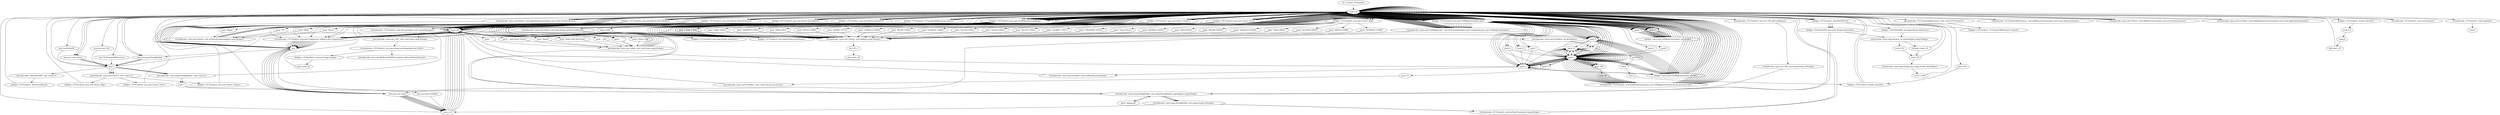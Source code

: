 digraph "" {
    "r0 := @this: TCTracker2"
    "load.r r0"
    "r0 := @this: TCTracker2"->"load.r r0";
    "load.r r0"->"load.r r0";
    "fieldget <TCTracker2: java.awt.GridBagLayout gridbag>"
    "load.r r0"->"fieldget <TCTracker2: java.awt.GridBagLayout gridbag>";
    "virtualinvoke <TCTracker2: void setLayout(java.awt.LayoutManager)>"
    "fieldget <TCTracker2: java.awt.GridBagLayout gridbag>"->"virtualinvoke <TCTracker2: void setLayout(java.awt.LayoutManager)>";
    "virtualinvoke <TCTracker2: void setLayout(java.awt.LayoutManager)>"->"load.r r0";
    "new TCTracker2$MyCanvas"
    "load.r r0"->"new TCTracker2$MyCanvas";
    "dup1.r"
    "new TCTracker2$MyCanvas"->"dup1.r";
    "dup1.r"->"load.r r0";
    "specialinvoke <TCTracker2$MyCanvas: void <init>(TCTracker2)>"
    "load.r r0"->"specialinvoke <TCTracker2$MyCanvas: void <init>(TCTracker2)>";
    "fieldput <TCTracker2: TCTracker2$MyCanvas swatch>"
    "specialinvoke <TCTracker2$MyCanvas: void <init>(TCTracker2)>"->"fieldput <TCTracker2: TCTracker2$MyCanvas swatch>";
    "fieldput <TCTracker2: TCTracker2$MyCanvas swatch>"->"load.r r0";
    "fieldget <TCTracker2: TCTracker2$MyCanvas swatch>"
    "load.r r0"->"fieldget <TCTracker2: TCTracker2$MyCanvas swatch>";
    "fieldget <TCTracker2: TCTracker2$MyCanvas swatch>"->"load.r r0";
    "virtualinvoke <TCTracker2$MyCanvas: void addMouseListener(java.awt.event.MouseListener)>"
    "load.r r0"->"virtualinvoke <TCTracker2$MyCanvas: void addMouseListener(java.awt.event.MouseListener)>";
    "virtualinvoke <TCTracker2$MyCanvas: void addMouseListener(java.awt.event.MouseListener)>"->"load.r r0";
    "new HurrDataSM"
    "load.r r0"->"new HurrDataSM";
    "new HurrDataSM"->"dup1.r";
    "specialinvoke <HurrDataSM: void <init>()>"
    "dup1.r"->"specialinvoke <HurrDataSM: void <init>()>";
    "fieldput <TCTracker2: HurrDataSM hd>"
    "specialinvoke <HurrDataSM: void <init>()>"->"fieldput <TCTracker2: HurrDataSM hd>";
    "fieldput <TCTracker2: HurrDataSM hd>"->"load.r r0";
    "load.r r0"->"load.r r0";
    "fieldget <TCTracker2: java.awt.GridBagConstraints gbc>"
    "load.r r0"->"fieldget <TCTracker2: java.awt.GridBagConstraints gbc>";
    "push 0"
    "fieldget <TCTracker2: java.awt.GridBagConstraints gbc>"->"push 0";
    "push 0"->"push 0";
    "push 10"
    "push 0"->"push 10";
    "push 1"
    "push 10"->"push 1";
    "push 100"
    "push 1"->"push 100";
    "push 99"
    "push 100"->"push 99";
    "virtualinvoke <TCTracker2: void buildConstraints(java.awt.GridBagConstraints,int,int,int,int,int,int)>"
    "push 99"->"virtualinvoke <TCTracker2: void buildConstraints(java.awt.GridBagConstraints,int,int,int,int,int,int)>";
    "virtualinvoke <TCTracker2: void buildConstraints(java.awt.GridBagConstraints,int,int,int,int,int,int)>"->"load.r r0";
    "load.r r0"->"fieldget <TCTracker2: java.awt.GridBagConstraints gbc>";
    "push 17"
    "fieldget <TCTracker2: java.awt.GridBagConstraints gbc>"->"push 17";
    "fieldput <java.awt.GridBagConstraints: int anchor>"
    "push 17"->"fieldput <java.awt.GridBagConstraints: int anchor>";
    "fieldput <java.awt.GridBagConstraints: int anchor>"->"load.r r0";
    "load.r r0"->"fieldget <TCTracker2: java.awt.GridBagConstraints gbc>";
    "fieldget <TCTracker2: java.awt.GridBagConstraints gbc>"->"push 1";
    "fieldput <java.awt.GridBagConstraints: int fill>"
    "push 1"->"fieldput <java.awt.GridBagConstraints: int fill>";
    "fieldput <java.awt.GridBagConstraints: int fill>"->"load.r r0";
    "load.r r0"->"fieldget <TCTracker2: java.awt.GridBagLayout gridbag>";
    "fieldget <TCTracker2: java.awt.GridBagLayout gridbag>"->"load.r r0";
    "load.r r0"->"fieldget <TCTracker2: TCTracker2$MyCanvas swatch>";
    "fieldget <TCTracker2: TCTracker2$MyCanvas swatch>"->"load.r r0";
    "load.r r0"->"fieldget <TCTracker2: java.awt.GridBagConstraints gbc>";
    "virtualinvoke <java.awt.GridBagLayout: void setConstraints(java.awt.Component,java.awt.GridBagConstraints)>"
    "fieldget <TCTracker2: java.awt.GridBagConstraints gbc>"->"virtualinvoke <java.awt.GridBagLayout: void setConstraints(java.awt.Component,java.awt.GridBagConstraints)>";
    "virtualinvoke <java.awt.GridBagLayout: void setConstraints(java.awt.Component,java.awt.GridBagConstraints)>"->"load.r r0";
    "load.r r0"->"load.r r0";
    "load.r r0"->"fieldget <TCTracker2: TCTracker2$MyCanvas swatch>";
    "virtualinvoke <TCTracker2: java.awt.Component add(java.awt.Component)>"
    "fieldget <TCTracker2: TCTracker2$MyCanvas swatch>"->"virtualinvoke <TCTracker2: java.awt.Component add(java.awt.Component)>";
    "pop"
    "virtualinvoke <TCTracker2: java.awt.Component add(java.awt.Component)>"->"pop";
    "new java.awt.Label"
    "pop"->"new java.awt.Label";
    "store.r r8"
    "new java.awt.Label"->"store.r r8";
    "load.r r8"
    "store.r r8"->"load.r r8";
    "push \"Select Big Hurricane\""
    "load.r r8"->"push \"Select Big Hurricane\"";
    "specialinvoke <java.awt.Label: void <init>(java.lang.String)>"
    "push \"Select Big Hurricane\""->"specialinvoke <java.awt.Label: void <init>(java.lang.String)>";
    "specialinvoke <java.awt.Label: void <init>(java.lang.String)>"->"load.r r0";
    "load.r r0"->"load.r r0";
    "load.r r0"->"fieldget <TCTracker2: java.awt.GridBagConstraints gbc>";
    "fieldget <TCTracker2: java.awt.GridBagConstraints gbc>"->"push 0";
    "push 0"->"push 1";
    "push 1"->"push 1";
    "push 1"->"push 1";
    "push 1"->"push 10";
    "push 10"->"push 1";
    "push 1"->"virtualinvoke <TCTracker2: void buildConstraints(java.awt.GridBagConstraints,int,int,int,int,int,int)>";
    "virtualinvoke <TCTracker2: void buildConstraints(java.awt.GridBagConstraints,int,int,int,int,int,int)>"->"load.r r0";
    "load.r r0"->"fieldget <TCTracker2: java.awt.GridBagConstraints gbc>";
    "push 13"
    "fieldget <TCTracker2: java.awt.GridBagConstraints gbc>"->"push 13";
    "push 13"->"fieldput <java.awt.GridBagConstraints: int anchor>";
    "fieldput <java.awt.GridBagConstraints: int anchor>"->"load.r r0";
    "load.r r0"->"fieldget <TCTracker2: java.awt.GridBagConstraints gbc>";
    "fieldget <TCTracker2: java.awt.GridBagConstraints gbc>"->"push 0";
    "push 0"->"fieldput <java.awt.GridBagConstraints: int fill>";
    "fieldput <java.awt.GridBagConstraints: int fill>"->"load.r r0";
    "load.r r0"->"fieldget <TCTracker2: java.awt.GridBagLayout gridbag>";
    "fieldget <TCTracker2: java.awt.GridBagLayout gridbag>"->"load.r r8";
    "load.r r8"->"load.r r0";
    "load.r r0"->"fieldget <TCTracker2: java.awt.GridBagConstraints gbc>";
    "fieldget <TCTracker2: java.awt.GridBagConstraints gbc>"->"virtualinvoke <java.awt.GridBagLayout: void setConstraints(java.awt.Component,java.awt.GridBagConstraints)>";
    "virtualinvoke <java.awt.GridBagLayout: void setConstraints(java.awt.Component,java.awt.GridBagConstraints)>"->"load.r r0";
    "load.r r0"->"load.r r8";
    "load.r r8"->"virtualinvoke <TCTracker2: java.awt.Component add(java.awt.Component)>";
    "virtualinvoke <TCTracker2: java.awt.Component add(java.awt.Component)>"->"pop";
    "pop"->"load.r r0";
    "new java.awt.Choice"
    "load.r r0"->"new java.awt.Choice";
    "new java.awt.Choice"->"dup1.r";
    "specialinvoke <java.awt.Choice: void <init>()>"
    "dup1.r"->"specialinvoke <java.awt.Choice: void <init>()>";
    "fieldput <TCTracker2: java.awt.Choice cBig>"
    "specialinvoke <java.awt.Choice: void <init>()>"->"fieldput <TCTracker2: java.awt.Choice cBig>";
    "fieldput <TCTracker2: java.awt.Choice cBig>"->"load.r r0";
    "fieldget <TCTracker2: java.awt.Choice cBig>"
    "load.r r0"->"fieldget <TCTracker2: java.awt.Choice cBig>";
    "push \"Name (Year)\""
    "fieldget <TCTracker2: java.awt.Choice cBig>"->"push \"Name (Year)\"";
    "virtualinvoke <java.awt.Choice: void add(java.lang.String)>"
    "push \"Name (Year)\""->"virtualinvoke <java.awt.Choice: void add(java.lang.String)>";
    "virtualinvoke <java.awt.Choice: void add(java.lang.String)>"->"load.r r0";
    "load.r r0"->"fieldget <TCTracker2: java.awt.Choice cBig>";
    "push \"KATRINA (2005)\""
    "fieldget <TCTracker2: java.awt.Choice cBig>"->"push \"KATRINA (2005)\"";
    "push \"KATRINA (2005)\""->"virtualinvoke <java.awt.Choice: void add(java.lang.String)>";
    "virtualinvoke <java.awt.Choice: void add(java.lang.String)>"->"load.r r0";
    "load.r r0"->"fieldget <TCTracker2: java.awt.Choice cBig>";
    "push \"RITA (2005)\""
    "fieldget <TCTracker2: java.awt.Choice cBig>"->"push \"RITA (2005)\"";
    "push \"RITA (2005)\""->"virtualinvoke <java.awt.Choice: void add(java.lang.String)>";
    "virtualinvoke <java.awt.Choice: void add(java.lang.String)>"->"load.r r0";
    "load.r r0"->"fieldget <TCTracker2: java.awt.Choice cBig>";
    "push \"WILMA (2005)\""
    "fieldget <TCTracker2: java.awt.Choice cBig>"->"push \"WILMA (2005)\"";
    "push \"WILMA (2005)\""->"virtualinvoke <java.awt.Choice: void add(java.lang.String)>";
    "virtualinvoke <java.awt.Choice: void add(java.lang.String)>"->"load.r r0";
    "load.r r0"->"fieldget <TCTracker2: java.awt.Choice cBig>";
    "push \"FRANCES (2004)\""
    "fieldget <TCTracker2: java.awt.Choice cBig>"->"push \"FRANCES (2004)\"";
    "push \"FRANCES (2004)\""->"virtualinvoke <java.awt.Choice: void add(java.lang.String)>";
    "virtualinvoke <java.awt.Choice: void add(java.lang.String)>"->"load.r r0";
    "load.r r0"->"fieldget <TCTracker2: java.awt.Choice cBig>";
    "push \"IVAN (2004)\""
    "fieldget <TCTracker2: java.awt.Choice cBig>"->"push \"IVAN (2004)\"";
    "push \"IVAN (2004)\""->"virtualinvoke <java.awt.Choice: void add(java.lang.String)>";
    "virtualinvoke <java.awt.Choice: void add(java.lang.String)>"->"load.r r0";
    "load.r r0"->"fieldget <TCTracker2: java.awt.Choice cBig>";
    "push \"ALLISON (2001)\""
    "fieldget <TCTracker2: java.awt.Choice cBig>"->"push \"ALLISON (2001)\"";
    "push \"ALLISON (2001)\""->"virtualinvoke <java.awt.Choice: void add(java.lang.String)>";
    "virtualinvoke <java.awt.Choice: void add(java.lang.String)>"->"load.r r0";
    "load.r r0"->"fieldget <TCTracker2: java.awt.Choice cBig>";
    "push \"MITCH (1998)\""
    "fieldget <TCTracker2: java.awt.Choice cBig>"->"push \"MITCH (1998)\"";
    "push \"MITCH (1998)\""->"virtualinvoke <java.awt.Choice: void add(java.lang.String)>";
    "virtualinvoke <java.awt.Choice: void add(java.lang.String)>"->"load.r r0";
    "load.r r0"->"fieldget <TCTracker2: java.awt.Choice cBig>";
    "push \"GEORGES (1998)\""
    "fieldget <TCTracker2: java.awt.Choice cBig>"->"push \"GEORGES (1998)\"";
    "push \"GEORGES (1998)\""->"virtualinvoke <java.awt.Choice: void add(java.lang.String)>";
    "virtualinvoke <java.awt.Choice: void add(java.lang.String)>"->"load.r r0";
    "load.r r0"->"fieldget <TCTracker2: java.awt.Choice cBig>";
    "push \"FRAN (1996)\""
    "fieldget <TCTracker2: java.awt.Choice cBig>"->"push \"FRAN (1996)\"";
    "push \"FRAN (1996)\""->"virtualinvoke <java.awt.Choice: void add(java.lang.String)>";
    "virtualinvoke <java.awt.Choice: void add(java.lang.String)>"->"load.r r0";
    "load.r r0"->"fieldget <TCTracker2: java.awt.Choice cBig>";
    "push \"OPAL (1995)\""
    "fieldget <TCTracker2: java.awt.Choice cBig>"->"push \"OPAL (1995)\"";
    "push \"OPAL (1995)\""->"virtualinvoke <java.awt.Choice: void add(java.lang.String)>";
    "virtualinvoke <java.awt.Choice: void add(java.lang.String)>"->"load.r r0";
    "load.r r0"->"fieldget <TCTracker2: java.awt.Choice cBig>";
    "push \"ANDREW (1992)\""
    "fieldget <TCTracker2: java.awt.Choice cBig>"->"push \"ANDREW (1992)\"";
    "push \"ANDREW (1992)\""->"virtualinvoke <java.awt.Choice: void add(java.lang.String)>";
    "virtualinvoke <java.awt.Choice: void add(java.lang.String)>"->"load.r r0";
    "load.r r0"->"fieldget <TCTracker2: java.awt.Choice cBig>";
    "push \"BOB (1991)\""
    "fieldget <TCTracker2: java.awt.Choice cBig>"->"push \"BOB (1991)\"";
    "push \"BOB (1991)\""->"virtualinvoke <java.awt.Choice: void add(java.lang.String)>";
    "virtualinvoke <java.awt.Choice: void add(java.lang.String)>"->"load.r r0";
    "load.r r0"->"fieldget <TCTracker2: java.awt.Choice cBig>";
    "push \"HUGO (1989)\""
    "fieldget <TCTracker2: java.awt.Choice cBig>"->"push \"HUGO (1989)\"";
    "push \"HUGO (1989)\""->"virtualinvoke <java.awt.Choice: void add(java.lang.String)>";
    "virtualinvoke <java.awt.Choice: void add(java.lang.String)>"->"load.r r0";
    "load.r r0"->"fieldget <TCTracker2: java.awt.Choice cBig>";
    "push \"GILBERT (1988)\""
    "fieldget <TCTracker2: java.awt.Choice cBig>"->"push \"GILBERT (1988)\"";
    "push \"GILBERT (1988)\""->"virtualinvoke <java.awt.Choice: void add(java.lang.String)>";
    "virtualinvoke <java.awt.Choice: void add(java.lang.String)>"->"load.r r0";
    "load.r r0"->"fieldget <TCTracker2: java.awt.Choice cBig>";
    "push \"ELENA (1985)\""
    "fieldget <TCTracker2: java.awt.Choice cBig>"->"push \"ELENA (1985)\"";
    "push \"ELENA (1985)\""->"virtualinvoke <java.awt.Choice: void add(java.lang.String)>";
    "virtualinvoke <java.awt.Choice: void add(java.lang.String)>"->"load.r r0";
    "load.r r0"->"fieldget <TCTracker2: java.awt.Choice cBig>";
    "push \"ALICIA (1983)\""
    "fieldget <TCTracker2: java.awt.Choice cBig>"->"push \"ALICIA (1983)\"";
    "push \"ALICIA (1983)\""->"virtualinvoke <java.awt.Choice: void add(java.lang.String)>";
    "virtualinvoke <java.awt.Choice: void add(java.lang.String)>"->"load.r r0";
    "load.r r0"->"fieldget <TCTracker2: java.awt.Choice cBig>";
    "push \"ALLEN (1980)\""
    "fieldget <TCTracker2: java.awt.Choice cBig>"->"push \"ALLEN (1980)\"";
    "push \"ALLEN (1980)\""->"virtualinvoke <java.awt.Choice: void add(java.lang.String)>";
    "virtualinvoke <java.awt.Choice: void add(java.lang.String)>"->"load.r r0";
    "load.r r0"->"fieldget <TCTracker2: java.awt.Choice cBig>";
    "push \"FREDERIC (1979)\""
    "fieldget <TCTracker2: java.awt.Choice cBig>"->"push \"FREDERIC (1979)\"";
    "push \"FREDERIC (1979)\""->"virtualinvoke <java.awt.Choice: void add(java.lang.String)>";
    "virtualinvoke <java.awt.Choice: void add(java.lang.String)>"->"load.r r0";
    "load.r r0"->"fieldget <TCTracker2: java.awt.Choice cBig>";
    "push \"AGNES (1972)\""
    "fieldget <TCTracker2: java.awt.Choice cBig>"->"push \"AGNES (1972)\"";
    "push \"AGNES (1972)\""->"virtualinvoke <java.awt.Choice: void add(java.lang.String)>";
    "virtualinvoke <java.awt.Choice: void add(java.lang.String)>"->"load.r r0";
    "load.r r0"->"fieldget <TCTracker2: java.awt.Choice cBig>";
    "push \"CAMILLE (1969)\""
    "fieldget <TCTracker2: java.awt.Choice cBig>"->"push \"CAMILLE (1969)\"";
    "push \"CAMILLE (1969)\""->"virtualinvoke <java.awt.Choice: void add(java.lang.String)>";
    "virtualinvoke <java.awt.Choice: void add(java.lang.String)>"->"load.r r0";
    "load.r r0"->"fieldget <TCTracker2: java.awt.Choice cBig>";
    "push \"BETSY (1965)\""
    "fieldget <TCTracker2: java.awt.Choice cBig>"->"push \"BETSY (1965)\"";
    "push \"BETSY (1965)\""->"virtualinvoke <java.awt.Choice: void add(java.lang.String)>";
    "virtualinvoke <java.awt.Choice: void add(java.lang.String)>"->"load.r r0";
    "load.r r0"->"fieldget <TCTracker2: java.awt.Choice cBig>";
    "push \"AUDREY (1957)\""
    "fieldget <TCTracker2: java.awt.Choice cBig>"->"push \"AUDREY (1957)\"";
    "push \"AUDREY (1957)\""->"virtualinvoke <java.awt.Choice: void add(java.lang.String)>";
    "virtualinvoke <java.awt.Choice: void add(java.lang.String)>"->"load.r r0";
    "load.r r0"->"fieldget <TCTracker2: java.awt.Choice cBig>";
    "fieldget <TCTracker2: java.awt.Choice cBig>"->"load.r r0";
    "virtualinvoke <java.awt.Choice: void addItemListener(java.awt.event.ItemListener)>"
    "load.r r0"->"virtualinvoke <java.awt.Choice: void addItemListener(java.awt.event.ItemListener)>";
    "virtualinvoke <java.awt.Choice: void addItemListener(java.awt.event.ItemListener)>"->"load.r r0";
    "load.r r0"->"load.r r0";
    "load.r r0"->"fieldget <TCTracker2: java.awt.GridBagConstraints gbc>";
    "fieldget <TCTracker2: java.awt.GridBagConstraints gbc>"->"push 1";
    "push 1"->"push 1";
    "push 2"
    "push 1"->"push 2";
    "push 2"->"push 1";
    "push 1"->"push 10";
    "push 10"->"push 1";
    "push 1"->"virtualinvoke <TCTracker2: void buildConstraints(java.awt.GridBagConstraints,int,int,int,int,int,int)>";
    "virtualinvoke <TCTracker2: void buildConstraints(java.awt.GridBagConstraints,int,int,int,int,int,int)>"->"load.r r0";
    "load.r r0"->"fieldget <TCTracker2: java.awt.GridBagConstraints gbc>";
    "fieldget <TCTracker2: java.awt.GridBagConstraints gbc>"->"push 17";
    "push 17"->"fieldput <java.awt.GridBagConstraints: int anchor>";
    "fieldput <java.awt.GridBagConstraints: int anchor>"->"load.r r0";
    "load.r r0"->"fieldget <TCTracker2: java.awt.GridBagConstraints gbc>";
    "fieldget <TCTracker2: java.awt.GridBagConstraints gbc>"->"push 0";
    "push 0"->"fieldput <java.awt.GridBagConstraints: int fill>";
    "fieldput <java.awt.GridBagConstraints: int fill>"->"load.r r0";
    "load.r r0"->"fieldget <TCTracker2: java.awt.GridBagLayout gridbag>";
    "fieldget <TCTracker2: java.awt.GridBagLayout gridbag>"->"load.r r0";
    "load.r r0"->"fieldget <TCTracker2: java.awt.Choice cBig>";
    "fieldget <TCTracker2: java.awt.Choice cBig>"->"load.r r0";
    "load.r r0"->"fieldget <TCTracker2: java.awt.GridBagConstraints gbc>";
    "fieldget <TCTracker2: java.awt.GridBagConstraints gbc>"->"virtualinvoke <java.awt.GridBagLayout: void setConstraints(java.awt.Component,java.awt.GridBagConstraints)>";
    "virtualinvoke <java.awt.GridBagLayout: void setConstraints(java.awt.Component,java.awt.GridBagConstraints)>"->"load.r r0";
    "load.r r0"->"load.r r0";
    "load.r r0"->"fieldget <TCTracker2: java.awt.Choice cBig>";
    "fieldget <TCTracker2: java.awt.Choice cBig>"->"virtualinvoke <TCTracker2: java.awt.Component add(java.awt.Component)>";
    "virtualinvoke <TCTracker2: java.awt.Component add(java.awt.Component)>"->"pop";
    "pop"->"new java.awt.Label";
    "new java.awt.Label"->"store.r r8";
    "store.r r8"->"load.r r8";
    "push \", OR\""
    "load.r r8"->"push \", OR\"";
    "push \", OR\""->"specialinvoke <java.awt.Label: void <init>(java.lang.String)>";
    "specialinvoke <java.awt.Label: void <init>(java.lang.String)>"->"load.r r0";
    "load.r r0"->"load.r r0";
    "load.r r0"->"fieldget <TCTracker2: java.awt.GridBagConstraints gbc>";
    "push 3"
    "fieldget <TCTracker2: java.awt.GridBagConstraints gbc>"->"push 3";
    "push 3"->"push 1";
    "push 1"->"push 1";
    "push 1"->"push 1";
    "push 1"->"push 10";
    "push 10"->"push 1";
    "push 1"->"virtualinvoke <TCTracker2: void buildConstraints(java.awt.GridBagConstraints,int,int,int,int,int,int)>";
    "virtualinvoke <TCTracker2: void buildConstraints(java.awt.GridBagConstraints,int,int,int,int,int,int)>"->"load.r r0";
    "load.r r0"->"fieldget <TCTracker2: java.awt.GridBagConstraints gbc>";
    "fieldget <TCTracker2: java.awt.GridBagConstraints gbc>"->"push 17";
    "push 17"->"fieldput <java.awt.GridBagConstraints: int anchor>";
    "fieldput <java.awt.GridBagConstraints: int anchor>"->"load.r r0";
    "load.r r0"->"fieldget <TCTracker2: java.awt.GridBagConstraints gbc>";
    "fieldget <TCTracker2: java.awt.GridBagConstraints gbc>"->"push 0";
    "push 0"->"fieldput <java.awt.GridBagConstraints: int fill>";
    "fieldput <java.awt.GridBagConstraints: int fill>"->"load.r r0";
    "load.r r0"->"fieldget <TCTracker2: java.awt.GridBagLayout gridbag>";
    "fieldget <TCTracker2: java.awt.GridBagLayout gridbag>"->"load.r r8";
    "load.r r8"->"load.r r0";
    "load.r r0"->"fieldget <TCTracker2: java.awt.GridBagConstraints gbc>";
    "fieldget <TCTracker2: java.awt.GridBagConstraints gbc>"->"virtualinvoke <java.awt.GridBagLayout: void setConstraints(java.awt.Component,java.awt.GridBagConstraints)>";
    "virtualinvoke <java.awt.GridBagLayout: void setConstraints(java.awt.Component,java.awt.GridBagConstraints)>"->"load.r r0";
    "load.r r0"->"load.r r8";
    "load.r r8"->"virtualinvoke <TCTracker2: java.awt.Component add(java.awt.Component)>";
    "virtualinvoke <TCTracker2: java.awt.Component add(java.awt.Component)>"->"pop";
    "pop"->"load.r r0";
    "fieldget <TCTracker2: java.awt.Button buttonBegin>"
    "load.r r0"->"fieldget <TCTracker2: java.awt.Button buttonBegin>";
    "fieldget <TCTracker2: java.awt.Button buttonBegin>"->"load.r r0";
    "virtualinvoke <java.awt.Button: void addActionListener(java.awt.event.ActionListener)>"
    "load.r r0"->"virtualinvoke <java.awt.Button: void addActionListener(java.awt.event.ActionListener)>";
    "virtualinvoke <java.awt.Button: void addActionListener(java.awt.event.ActionListener)>"->"load.r r0";
    "fieldget <TCTracker2: java.awt.Button buttonBack>"
    "load.r r0"->"fieldget <TCTracker2: java.awt.Button buttonBack>";
    "fieldget <TCTracker2: java.awt.Button buttonBack>"->"load.r r0";
    "load.r r0"->"virtualinvoke <java.awt.Button: void addActionListener(java.awt.event.ActionListener)>";
    "virtualinvoke <java.awt.Button: void addActionListener(java.awt.event.ActionListener)>"->"load.r r0";
    "fieldget <TCTracker2: java.awt.Button buttonPP>"
    "load.r r0"->"fieldget <TCTracker2: java.awt.Button buttonPP>";
    "fieldget <TCTracker2: java.awt.Button buttonPP>"->"load.r r0";
    "load.r r0"->"virtualinvoke <java.awt.Button: void addActionListener(java.awt.event.ActionListener)>";
    "virtualinvoke <java.awt.Button: void addActionListener(java.awt.event.ActionListener)>"->"load.r r0";
    "fieldget <TCTracker2: java.awt.Button buttonForward>"
    "load.r r0"->"fieldget <TCTracker2: java.awt.Button buttonForward>";
    "fieldget <TCTracker2: java.awt.Button buttonForward>"->"load.r r0";
    "load.r r0"->"virtualinvoke <java.awt.Button: void addActionListener(java.awt.event.ActionListener)>";
    "virtualinvoke <java.awt.Button: void addActionListener(java.awt.event.ActionListener)>"->"new java.awt.Label";
    "new java.awt.Label"->"store.r r8";
    "store.r r8"->"load.r r8";
    "push \"    \""
    "load.r r8"->"push \"    \"";
    "push \"    \""->"specialinvoke <java.awt.Label: void <init>(java.lang.String)>";
    "specialinvoke <java.awt.Label: void <init>(java.lang.String)>"->"load.r r0";
    "load.r r0"->"load.r r0";
    "load.r r0"->"fieldget <TCTracker2: java.awt.GridBagConstraints gbc>";
    "push 4"
    "fieldget <TCTracker2: java.awt.GridBagConstraints gbc>"->"push 4";
    "push 4"->"push 1";
    "push 1"->"push 1";
    "push 1"->"push 1";
    "push 1"->"push 10";
    "push 10"->"push 1";
    "push 1"->"virtualinvoke <TCTracker2: void buildConstraints(java.awt.GridBagConstraints,int,int,int,int,int,int)>";
    "virtualinvoke <TCTracker2: void buildConstraints(java.awt.GridBagConstraints,int,int,int,int,int,int)>"->"load.r r0";
    "load.r r0"->"fieldget <TCTracker2: java.awt.GridBagConstraints gbc>";
    "fieldget <TCTracker2: java.awt.GridBagConstraints gbc>"->"push 13";
    "push 13"->"fieldput <java.awt.GridBagConstraints: int anchor>";
    "fieldput <java.awt.GridBagConstraints: int anchor>"->"load.r r0";
    "load.r r0"->"fieldget <TCTracker2: java.awt.GridBagConstraints gbc>";
    "fieldget <TCTracker2: java.awt.GridBagConstraints gbc>"->"push 0";
    "push 0"->"fieldput <java.awt.GridBagConstraints: int fill>";
    "fieldput <java.awt.GridBagConstraints: int fill>"->"load.r r0";
    "load.r r0"->"fieldget <TCTracker2: java.awt.GridBagLayout gridbag>";
    "fieldget <TCTracker2: java.awt.GridBagLayout gridbag>"->"load.r r8";
    "load.r r8"->"load.r r0";
    "load.r r0"->"fieldget <TCTracker2: java.awt.GridBagConstraints gbc>";
    "fieldget <TCTracker2: java.awt.GridBagConstraints gbc>"->"virtualinvoke <java.awt.GridBagLayout: void setConstraints(java.awt.Component,java.awt.GridBagConstraints)>";
    "virtualinvoke <java.awt.GridBagLayout: void setConstraints(java.awt.Component,java.awt.GridBagConstraints)>"->"load.r r0";
    "load.r r0"->"load.r r8";
    "load.r r8"->"virtualinvoke <TCTracker2: java.awt.Component add(java.awt.Component)>";
    "virtualinvoke <TCTracker2: java.awt.Component add(java.awt.Component)>"->"pop";
    "pop"->"new java.awt.Label";
    "new java.awt.Label"->"store.r r8";
    "store.r r8"->"load.r r8";
    "load.r r8"->"push \"    \"";
    "push \"    \""->"specialinvoke <java.awt.Label: void <init>(java.lang.String)>";
    "specialinvoke <java.awt.Label: void <init>(java.lang.String)>"->"load.r r0";
    "load.r r0"->"load.r r0";
    "load.r r0"->"fieldget <TCTracker2: java.awt.GridBagConstraints gbc>";
    "push 5"
    "fieldget <TCTracker2: java.awt.GridBagConstraints gbc>"->"push 5";
    "push 5"->"push 1";
    "push 1"->"push 1";
    "push 1"->"push 1";
    "push 1"->"push 10";
    "push 10"->"push 1";
    "push 1"->"virtualinvoke <TCTracker2: void buildConstraints(java.awt.GridBagConstraints,int,int,int,int,int,int)>";
    "virtualinvoke <TCTracker2: void buildConstraints(java.awt.GridBagConstraints,int,int,int,int,int,int)>"->"load.r r0";
    "load.r r0"->"fieldget <TCTracker2: java.awt.GridBagConstraints gbc>";
    "fieldget <TCTracker2: java.awt.GridBagConstraints gbc>"->"push 13";
    "push 13"->"fieldput <java.awt.GridBagConstraints: int anchor>";
    "fieldput <java.awt.GridBagConstraints: int anchor>"->"load.r r0";
    "load.r r0"->"fieldget <TCTracker2: java.awt.GridBagConstraints gbc>";
    "fieldget <TCTracker2: java.awt.GridBagConstraints gbc>"->"push 2";
    "push 2"->"fieldput <java.awt.GridBagConstraints: int fill>";
    "fieldput <java.awt.GridBagConstraints: int fill>"->"load.r r0";
    "load.r r0"->"fieldget <TCTracker2: java.awt.GridBagLayout gridbag>";
    "fieldget <TCTracker2: java.awt.GridBagLayout gridbag>"->"load.r r8";
    "load.r r8"->"load.r r0";
    "load.r r0"->"fieldget <TCTracker2: java.awt.GridBagConstraints gbc>";
    "fieldget <TCTracker2: java.awt.GridBagConstraints gbc>"->"virtualinvoke <java.awt.GridBagLayout: void setConstraints(java.awt.Component,java.awt.GridBagConstraints)>";
    "virtualinvoke <java.awt.GridBagLayout: void setConstraints(java.awt.Component,java.awt.GridBagConstraints)>"->"load.r r0";
    "load.r r0"->"load.r r8";
    "load.r r8"->"virtualinvoke <TCTracker2: java.awt.Component add(java.awt.Component)>";
    "virtualinvoke <TCTracker2: java.awt.Component add(java.awt.Component)>"->"pop";
    "pop"->"load.r r0";
    "load.r r0"->"fieldget <TCTracker2: java.awt.Button buttonBegin>";
    "push \"Begin\""
    "fieldget <TCTracker2: java.awt.Button buttonBegin>"->"push \"Begin\"";
    "virtualinvoke <java.awt.Button: void setActionCommand(java.lang.String)>"
    "push \"Begin\""->"virtualinvoke <java.awt.Button: void setActionCommand(java.lang.String)>";
    "virtualinvoke <java.awt.Button: void setActionCommand(java.lang.String)>"->"load.r r0";
    "load.r r0"->"load.r r0";
    "load.r r0"->"fieldget <TCTracker2: java.awt.GridBagConstraints gbc>";
    "push 6"
    "fieldget <TCTracker2: java.awt.GridBagConstraints gbc>"->"push 6";
    "push 6"->"push 1";
    "push 1"->"push 1";
    "push 1"->"push 1";
    "push 1"->"push 100";
    "push 100"->"push 1";
    "push 1"->"virtualinvoke <TCTracker2: void buildConstraints(java.awt.GridBagConstraints,int,int,int,int,int,int)>";
    "virtualinvoke <TCTracker2: void buildConstraints(java.awt.GridBagConstraints,int,int,int,int,int,int)>"->"load.r r0";
    "load.r r0"->"fieldget <TCTracker2: java.awt.GridBagConstraints gbc>";
    "fieldget <TCTracker2: java.awt.GridBagConstraints gbc>"->"push 17";
    "push 17"->"fieldput <java.awt.GridBagConstraints: int anchor>";
    "fieldput <java.awt.GridBagConstraints: int anchor>"->"load.r r0";
    "load.r r0"->"fieldget <TCTracker2: java.awt.GridBagConstraints gbc>";
    "fieldget <TCTracker2: java.awt.GridBagConstraints gbc>"->"push 1";
    "push 1"->"fieldput <java.awt.GridBagConstraints: int fill>";
    "fieldput <java.awt.GridBagConstraints: int fill>"->"load.r r0";
    "load.r r0"->"fieldget <TCTracker2: java.awt.GridBagLayout gridbag>";
    "fieldget <TCTracker2: java.awt.GridBagLayout gridbag>"->"load.r r0";
    "load.r r0"->"fieldget <TCTracker2: java.awt.Button buttonBegin>";
    "fieldget <TCTracker2: java.awt.Button buttonBegin>"->"load.r r0";
    "load.r r0"->"fieldget <TCTracker2: java.awt.GridBagConstraints gbc>";
    "fieldget <TCTracker2: java.awt.GridBagConstraints gbc>"->"virtualinvoke <java.awt.GridBagLayout: void setConstraints(java.awt.Component,java.awt.GridBagConstraints)>";
    "virtualinvoke <java.awt.GridBagLayout: void setConstraints(java.awt.Component,java.awt.GridBagConstraints)>"->"load.r r0";
    "load.r r0"->"load.r r0";
    "load.r r0"->"fieldget <TCTracker2: java.awt.Button buttonBegin>";
    "fieldget <TCTracker2: java.awt.Button buttonBegin>"->"virtualinvoke <TCTracker2: java.awt.Component add(java.awt.Component)>";
    "virtualinvoke <TCTracker2: java.awt.Component add(java.awt.Component)>"->"pop";
    "pop"->"load.r r0";
    "load.r r0"->"fieldget <TCTracker2: java.awt.Button buttonBack>";
    "push \"REW\""
    "fieldget <TCTracker2: java.awt.Button buttonBack>"->"push \"REW\"";
    "push \"REW\""->"virtualinvoke <java.awt.Button: void setActionCommand(java.lang.String)>";
    "virtualinvoke <java.awt.Button: void setActionCommand(java.lang.String)>"->"load.r r0";
    "load.r r0"->"load.r r0";
    "load.r r0"->"fieldget <TCTracker2: java.awt.GridBagConstraints gbc>";
    "push 7"
    "fieldget <TCTracker2: java.awt.GridBagConstraints gbc>"->"push 7";
    "push 7"->"push 1";
    "push 1"->"push 1";
    "push 1"->"push 1";
    "push 1"->"push 100";
    "push 100"->"push 1";
    "push 1"->"virtualinvoke <TCTracker2: void buildConstraints(java.awt.GridBagConstraints,int,int,int,int,int,int)>";
    "virtualinvoke <TCTracker2: void buildConstraints(java.awt.GridBagConstraints,int,int,int,int,int,int)>"->"load.r r0";
    "load.r r0"->"fieldget <TCTracker2: java.awt.GridBagConstraints gbc>";
    "fieldget <TCTracker2: java.awt.GridBagConstraints gbc>"->"push 17";
    "push 17"->"fieldput <java.awt.GridBagConstraints: int anchor>";
    "fieldput <java.awt.GridBagConstraints: int anchor>"->"load.r r0";
    "load.r r0"->"fieldget <TCTracker2: java.awt.GridBagConstraints gbc>";
    "fieldget <TCTracker2: java.awt.GridBagConstraints gbc>"->"push 1";
    "push 1"->"fieldput <java.awt.GridBagConstraints: int fill>";
    "fieldput <java.awt.GridBagConstraints: int fill>"->"load.r r0";
    "load.r r0"->"fieldget <TCTracker2: java.awt.GridBagLayout gridbag>";
    "fieldget <TCTracker2: java.awt.GridBagLayout gridbag>"->"load.r r0";
    "load.r r0"->"fieldget <TCTracker2: java.awt.Button buttonBack>";
    "fieldget <TCTracker2: java.awt.Button buttonBack>"->"load.r r0";
    "load.r r0"->"fieldget <TCTracker2: java.awt.GridBagConstraints gbc>";
    "fieldget <TCTracker2: java.awt.GridBagConstraints gbc>"->"virtualinvoke <java.awt.GridBagLayout: void setConstraints(java.awt.Component,java.awt.GridBagConstraints)>";
    "virtualinvoke <java.awt.GridBagLayout: void setConstraints(java.awt.Component,java.awt.GridBagConstraints)>"->"load.r r0";
    "load.r r0"->"load.r r0";
    "load.r r0"->"fieldget <TCTracker2: java.awt.Button buttonBack>";
    "fieldget <TCTracker2: java.awt.Button buttonBack>"->"virtualinvoke <TCTracker2: java.awt.Component add(java.awt.Component)>";
    "virtualinvoke <TCTracker2: java.awt.Component add(java.awt.Component)>"->"pop";
    "pop"->"load.r r0";
    "load.r r0"->"fieldget <TCTracker2: java.awt.Button buttonPP>";
    "push \"Pause\""
    "fieldget <TCTracker2: java.awt.Button buttonPP>"->"push \"Pause\"";
    "push \"Pause\""->"virtualinvoke <java.awt.Button: void setActionCommand(java.lang.String)>";
    "virtualinvoke <java.awt.Button: void setActionCommand(java.lang.String)>"->"load.r r0";
    "load.r r0"->"load.r r0";
    "load.r r0"->"fieldget <TCTracker2: java.awt.GridBagConstraints gbc>";
    "push 8"
    "fieldget <TCTracker2: java.awt.GridBagConstraints gbc>"->"push 8";
    "push 8"->"push 1";
    "push 1"->"push 1";
    "push 1"->"push 1";
    "push 1"->"push 100";
    "push 100"->"push 1";
    "push 1"->"virtualinvoke <TCTracker2: void buildConstraints(java.awt.GridBagConstraints,int,int,int,int,int,int)>";
    "virtualinvoke <TCTracker2: void buildConstraints(java.awt.GridBagConstraints,int,int,int,int,int,int)>"->"load.r r0";
    "load.r r0"->"fieldget <TCTracker2: java.awt.GridBagConstraints gbc>";
    "fieldget <TCTracker2: java.awt.GridBagConstraints gbc>"->"push 17";
    "push 17"->"fieldput <java.awt.GridBagConstraints: int anchor>";
    "fieldput <java.awt.GridBagConstraints: int anchor>"->"load.r r0";
    "load.r r0"->"fieldget <TCTracker2: java.awt.GridBagConstraints gbc>";
    "fieldget <TCTracker2: java.awt.GridBagConstraints gbc>"->"push 1";
    "push 1"->"fieldput <java.awt.GridBagConstraints: int fill>";
    "fieldput <java.awt.GridBagConstraints: int fill>"->"load.r r0";
    "load.r r0"->"fieldget <TCTracker2: java.awt.GridBagLayout gridbag>";
    "fieldget <TCTracker2: java.awt.GridBagLayout gridbag>"->"load.r r0";
    "load.r r0"->"fieldget <TCTracker2: java.awt.Button buttonPP>";
    "fieldget <TCTracker2: java.awt.Button buttonPP>"->"load.r r0";
    "load.r r0"->"fieldget <TCTracker2: java.awt.GridBagConstraints gbc>";
    "fieldget <TCTracker2: java.awt.GridBagConstraints gbc>"->"virtualinvoke <java.awt.GridBagLayout: void setConstraints(java.awt.Component,java.awt.GridBagConstraints)>";
    "virtualinvoke <java.awt.GridBagLayout: void setConstraints(java.awt.Component,java.awt.GridBagConstraints)>"->"load.r r0";
    "load.r r0"->"load.r r0";
    "load.r r0"->"fieldget <TCTracker2: java.awt.Button buttonPP>";
    "fieldget <TCTracker2: java.awt.Button buttonPP>"->"virtualinvoke <TCTracker2: java.awt.Component add(java.awt.Component)>";
    "virtualinvoke <TCTracker2: java.awt.Component add(java.awt.Component)>"->"pop";
    "pop"->"load.r r0";
    "load.r r0"->"fieldget <TCTracker2: java.awt.Button buttonForward>";
    "push \"FF\""
    "fieldget <TCTracker2: java.awt.Button buttonForward>"->"push \"FF\"";
    "push \"FF\""->"virtualinvoke <java.awt.Button: void setActionCommand(java.lang.String)>";
    "virtualinvoke <java.awt.Button: void setActionCommand(java.lang.String)>"->"load.r r0";
    "load.r r0"->"load.r r0";
    "load.r r0"->"fieldget <TCTracker2: java.awt.GridBagConstraints gbc>";
    "push 9"
    "fieldget <TCTracker2: java.awt.GridBagConstraints gbc>"->"push 9";
    "push 9"->"push 1";
    "push 1"->"push 1";
    "push 1"->"push 1";
    "push 1"->"push 100";
    "push 100"->"push 1";
    "push 1"->"virtualinvoke <TCTracker2: void buildConstraints(java.awt.GridBagConstraints,int,int,int,int,int,int)>";
    "virtualinvoke <TCTracker2: void buildConstraints(java.awt.GridBagConstraints,int,int,int,int,int,int)>"->"load.r r0";
    "load.r r0"->"fieldget <TCTracker2: java.awt.GridBagConstraints gbc>";
    "fieldget <TCTracker2: java.awt.GridBagConstraints gbc>"->"push 17";
    "push 17"->"fieldput <java.awt.GridBagConstraints: int anchor>";
    "fieldput <java.awt.GridBagConstraints: int anchor>"->"load.r r0";
    "load.r r0"->"fieldget <TCTracker2: java.awt.GridBagConstraints gbc>";
    "fieldget <TCTracker2: java.awt.GridBagConstraints gbc>"->"push 1";
    "push 1"->"fieldput <java.awt.GridBagConstraints: int fill>";
    "fieldput <java.awt.GridBagConstraints: int fill>"->"load.r r0";
    "load.r r0"->"fieldget <TCTracker2: java.awt.GridBagLayout gridbag>";
    "fieldget <TCTracker2: java.awt.GridBagLayout gridbag>"->"load.r r0";
    "load.r r0"->"fieldget <TCTracker2: java.awt.Button buttonForward>";
    "fieldget <TCTracker2: java.awt.Button buttonForward>"->"load.r r0";
    "load.r r0"->"fieldget <TCTracker2: java.awt.GridBagConstraints gbc>";
    "fieldget <TCTracker2: java.awt.GridBagConstraints gbc>"->"virtualinvoke <java.awt.GridBagLayout: void setConstraints(java.awt.Component,java.awt.GridBagConstraints)>";
    "virtualinvoke <java.awt.GridBagLayout: void setConstraints(java.awt.Component,java.awt.GridBagConstraints)>"->"load.r r0";
    "load.r r0"->"load.r r0";
    "load.r r0"->"fieldget <TCTracker2: java.awt.Button buttonForward>";
    "fieldget <TCTracker2: java.awt.Button buttonForward>"->"virtualinvoke <TCTracker2: java.awt.Component add(java.awt.Component)>";
    "virtualinvoke <TCTracker2: java.awt.Component add(java.awt.Component)>"->"pop";
    "pop"->"new java.awt.Label";
    "new java.awt.Label"->"store.r r8";
    "store.r r8"->"load.r r8";
    "push \"Select Year\""
    "load.r r8"->"push \"Select Year\"";
    "push \"Select Year\""->"specialinvoke <java.awt.Label: void <init>(java.lang.String)>";
    "specialinvoke <java.awt.Label: void <init>(java.lang.String)>"->"load.r r0";
    "load.r r0"->"load.r r0";
    "load.r r0"->"fieldget <TCTracker2: java.awt.GridBagConstraints gbc>";
    "fieldget <TCTracker2: java.awt.GridBagConstraints gbc>"->"push 0";
    "push 0"->"push 2";
    "push 2"->"push 1";
    "push 1"->"push 1";
    "push 1"->"push 10";
    "push 10"->"push 1";
    "push 1"->"virtualinvoke <TCTracker2: void buildConstraints(java.awt.GridBagConstraints,int,int,int,int,int,int)>";
    "virtualinvoke <TCTracker2: void buildConstraints(java.awt.GridBagConstraints,int,int,int,int,int,int)>"->"load.r r0";
    "load.r r0"->"fieldget <TCTracker2: java.awt.GridBagConstraints gbc>";
    "fieldget <TCTracker2: java.awt.GridBagConstraints gbc>"->"push 13";
    "push 13"->"fieldput <java.awt.GridBagConstraints: int anchor>";
    "fieldput <java.awt.GridBagConstraints: int anchor>"->"load.r r0";
    "load.r r0"->"fieldget <TCTracker2: java.awt.GridBagConstraints gbc>";
    "fieldget <TCTracker2: java.awt.GridBagConstraints gbc>"->"push 0";
    "push 0"->"fieldput <java.awt.GridBagConstraints: int fill>";
    "fieldput <java.awt.GridBagConstraints: int fill>"->"load.r r0";
    "load.r r0"->"fieldget <TCTracker2: java.awt.GridBagLayout gridbag>";
    "fieldget <TCTracker2: java.awt.GridBagLayout gridbag>"->"load.r r8";
    "load.r r8"->"load.r r0";
    "load.r r0"->"fieldget <TCTracker2: java.awt.GridBagConstraints gbc>";
    "fieldget <TCTracker2: java.awt.GridBagConstraints gbc>"->"virtualinvoke <java.awt.GridBagLayout: void setConstraints(java.awt.Component,java.awt.GridBagConstraints)>";
    "virtualinvoke <java.awt.GridBagLayout: void setConstraints(java.awt.Component,java.awt.GridBagConstraints)>"->"load.r r0";
    "load.r r0"->"load.r r8";
    "load.r r8"->"virtualinvoke <TCTracker2: java.awt.Component add(java.awt.Component)>";
    "virtualinvoke <TCTracker2: java.awt.Component add(java.awt.Component)>"->"pop";
    "pop"->"load.r r0";
    "load.r r0"->"new java.awt.Choice";
    "new java.awt.Choice"->"dup1.r";
    "dup1.r"->"specialinvoke <java.awt.Choice: void <init>()>";
    "fieldput <TCTracker2: java.awt.Choice cYear>"
    "specialinvoke <java.awt.Choice: void <init>()>"->"fieldput <TCTracker2: java.awt.Choice cYear>";
    "fieldput <TCTracker2: java.awt.Choice cYear>"->"load.r r0";
    "fieldget <TCTracker2: HurrDataSM hd>"
    "load.r r0"->"fieldget <TCTracker2: HurrDataSM hd>";
    "fieldget <HurrDataSM: java.lang.String newestYear>"
    "fieldget <TCTracker2: HurrDataSM hd>"->"fieldget <HurrDataSM: java.lang.String newestYear>";
    "staticinvoke <java.lang.Integer: int parseInt(java.lang.String)>"
    "fieldget <HurrDataSM: java.lang.String newestYear>"->"staticinvoke <java.lang.Integer: int parseInt(java.lang.String)>";
    "store.i r8"
    "staticinvoke <java.lang.Integer: int parseInt(java.lang.String)>"->"store.i r8";
    "load.i r8"
    "store.i r8"->"load.i r8";
    "load.i r8"->"load.r r0";
    "load.r r0"->"fieldget <TCTracker2: HurrDataSM hd>";
    "fieldget <HurrDataSM: java.lang.String oldestYear>"
    "fieldget <TCTracker2: HurrDataSM hd>"->"fieldget <HurrDataSM: java.lang.String oldestYear>";
    "fieldget <HurrDataSM: java.lang.String oldestYear>"->"staticinvoke <java.lang.Integer: int parseInt(java.lang.String)>";
    "ifcmplt.i load.r r0"
    "staticinvoke <java.lang.Integer: int parseInt(java.lang.String)>"->"ifcmplt.i load.r r0";
    "ifcmplt.i load.r r0"->"load.i r8";
    "staticinvoke <java.lang.String: java.lang.String valueOf(int)>"
    "load.i r8"->"staticinvoke <java.lang.String: java.lang.String valueOf(int)>";
    "store.r r206"
    "staticinvoke <java.lang.String: java.lang.String valueOf(int)>"->"store.r r206";
    "store.r r206"->"load.r r0";
    "fieldget <TCTracker2: java.awt.Choice cYear>"
    "load.r r0"->"fieldget <TCTracker2: java.awt.Choice cYear>";
    "load.r r206"
    "fieldget <TCTracker2: java.awt.Choice cYear>"->"load.r r206";
    "load.r r206"->"virtualinvoke <java.awt.Choice: void add(java.lang.String)>";
    "inc.i r8 -1"
    "virtualinvoke <java.awt.Choice: void add(java.lang.String)>"->"inc.i r8 -1";
    "goto load.i r8"
    "inc.i r8 -1"->"goto load.i r8";
    "ifcmplt.i load.r r0"->"load.r r0";
    "load.r r0"->"fieldget <TCTracker2: java.awt.Choice cYear>";
    "fieldget <TCTracker2: java.awt.Choice cYear>"->"load.r r0";
    "load.r r0"->"virtualinvoke <java.awt.Choice: void addItemListener(java.awt.event.ItemListener)>";
    "virtualinvoke <java.awt.Choice: void addItemListener(java.awt.event.ItemListener)>"->"load.r r0";
    "load.r r0"->"load.r r0";
    "load.r r0"->"fieldget <TCTracker2: java.awt.GridBagConstraints gbc>";
    "fieldget <TCTracker2: java.awt.GridBagConstraints gbc>"->"push 1";
    "push 1"->"push 2";
    "push 2"->"push 1";
    "push 1"->"push 1";
    "push 1"->"push 10";
    "push 10"->"push 1";
    "push 1"->"virtualinvoke <TCTracker2: void buildConstraints(java.awt.GridBagConstraints,int,int,int,int,int,int)>";
    "virtualinvoke <TCTracker2: void buildConstraints(java.awt.GridBagConstraints,int,int,int,int,int,int)>"->"load.r r0";
    "load.r r0"->"fieldget <TCTracker2: java.awt.GridBagConstraints gbc>";
    "fieldget <TCTracker2: java.awt.GridBagConstraints gbc>"->"push 17";
    "push 17"->"fieldput <java.awt.GridBagConstraints: int anchor>";
    "fieldput <java.awt.GridBagConstraints: int anchor>"->"load.r r0";
    "load.r r0"->"fieldget <TCTracker2: java.awt.GridBagConstraints gbc>";
    "fieldget <TCTracker2: java.awt.GridBagConstraints gbc>"->"push 0";
    "push 0"->"fieldput <java.awt.GridBagConstraints: int fill>";
    "fieldput <java.awt.GridBagConstraints: int fill>"->"load.r r0";
    "load.r r0"->"fieldget <TCTracker2: java.awt.GridBagLayout gridbag>";
    "fieldget <TCTracker2: java.awt.GridBagLayout gridbag>"->"load.r r0";
    "load.r r0"->"fieldget <TCTracker2: java.awt.Choice cYear>";
    "fieldget <TCTracker2: java.awt.Choice cYear>"->"load.r r0";
    "load.r r0"->"fieldget <TCTracker2: java.awt.GridBagConstraints gbc>";
    "fieldget <TCTracker2: java.awt.GridBagConstraints gbc>"->"virtualinvoke <java.awt.GridBagLayout: void setConstraints(java.awt.Component,java.awt.GridBagConstraints)>";
    "virtualinvoke <java.awt.GridBagLayout: void setConstraints(java.awt.Component,java.awt.GridBagConstraints)>"->"load.r r0";
    "load.r r0"->"load.r r0";
    "load.r r0"->"fieldget <TCTracker2: java.awt.Choice cYear>";
    "fieldget <TCTracker2: java.awt.Choice cYear>"->"virtualinvoke <TCTracker2: java.awt.Component add(java.awt.Component)>";
    "virtualinvoke <TCTracker2: java.awt.Component add(java.awt.Component)>"->"pop";
    "pop"->"new java.awt.Label";
    "new java.awt.Label"->"store.r r8";
    "store.r r8"->"load.r r8";
    "push \"   \""
    "load.r r8"->"push \"   \"";
    "push \"   \""->"specialinvoke <java.awt.Label: void <init>(java.lang.String)>";
    "specialinvoke <java.awt.Label: void <init>(java.lang.String)>"->"load.r r0";
    "load.r r0"->"load.r r0";
    "load.r r0"->"fieldget <TCTracker2: java.awt.GridBagConstraints gbc>";
    "fieldget <TCTracker2: java.awt.GridBagConstraints gbc>"->"push 2";
    "push 2"->"push 2";
    "push 2"->"push 1";
    "push 1"->"push 1";
    "push 1"->"push 10";
    "push 10"->"push 1";
    "push 1"->"virtualinvoke <TCTracker2: void buildConstraints(java.awt.GridBagConstraints,int,int,int,int,int,int)>";
    "virtualinvoke <TCTracker2: void buildConstraints(java.awt.GridBagConstraints,int,int,int,int,int,int)>"->"load.r r0";
    "load.r r0"->"fieldget <TCTracker2: java.awt.GridBagConstraints gbc>";
    "fieldget <TCTracker2: java.awt.GridBagConstraints gbc>"->"push 13";
    "push 13"->"fieldput <java.awt.GridBagConstraints: int anchor>";
    "fieldput <java.awt.GridBagConstraints: int anchor>"->"load.r r0";
    "load.r r0"->"fieldget <TCTracker2: java.awt.GridBagConstraints gbc>";
    "fieldget <TCTracker2: java.awt.GridBagConstraints gbc>"->"push 0";
    "push 0"->"fieldput <java.awt.GridBagConstraints: int fill>";
    "fieldput <java.awt.GridBagConstraints: int fill>"->"load.r r0";
    "load.r r0"->"fieldget <TCTracker2: java.awt.GridBagLayout gridbag>";
    "fieldget <TCTracker2: java.awt.GridBagLayout gridbag>"->"load.r r8";
    "load.r r8"->"load.r r0";
    "load.r r0"->"fieldget <TCTracker2: java.awt.GridBagConstraints gbc>";
    "fieldget <TCTracker2: java.awt.GridBagConstraints gbc>"->"virtualinvoke <java.awt.GridBagLayout: void setConstraints(java.awt.Component,java.awt.GridBagConstraints)>";
    "virtualinvoke <java.awt.GridBagLayout: void setConstraints(java.awt.Component,java.awt.GridBagConstraints)>"->"new java.awt.Label";
    "new java.awt.Label"->"store.r r8";
    "store.r r8"->"load.r r8";
    "push \", and Select Storm\""
    "load.r r8"->"push \", and Select Storm\"";
    "push \", and Select Storm\""->"specialinvoke <java.awt.Label: void <init>(java.lang.String)>";
    "specialinvoke <java.awt.Label: void <init>(java.lang.String)>"->"load.r r0";
    "load.r r0"->"load.r r0";
    "load.r r0"->"fieldget <TCTracker2: java.awt.GridBagConstraints gbc>";
    "fieldget <TCTracker2: java.awt.GridBagConstraints gbc>"->"push 2";
    "push 2"->"push 2";
    "push 2"->"push 2";
    "push 2"->"push 1";
    "push 1"->"push 10";
    "push 10"->"push 1";
    "push 1"->"virtualinvoke <TCTracker2: void buildConstraints(java.awt.GridBagConstraints,int,int,int,int,int,int)>";
    "virtualinvoke <TCTracker2: void buildConstraints(java.awt.GridBagConstraints,int,int,int,int,int,int)>"->"load.r r0";
    "load.r r0"->"fieldget <TCTracker2: java.awt.GridBagConstraints gbc>";
    "fieldget <TCTracker2: java.awt.GridBagConstraints gbc>"->"push 17";
    "push 17"->"fieldput <java.awt.GridBagConstraints: int anchor>";
    "fieldput <java.awt.GridBagConstraints: int anchor>"->"load.r r0";
    "load.r r0"->"fieldget <TCTracker2: java.awt.GridBagConstraints gbc>";
    "fieldget <TCTracker2: java.awt.GridBagConstraints gbc>"->"push 0";
    "push 0"->"fieldput <java.awt.GridBagConstraints: int fill>";
    "fieldput <java.awt.GridBagConstraints: int fill>"->"load.r r0";
    "load.r r0"->"fieldget <TCTracker2: java.awt.GridBagLayout gridbag>";
    "fieldget <TCTracker2: java.awt.GridBagLayout gridbag>"->"load.r r8";
    "load.r r8"->"load.r r0";
    "load.r r0"->"fieldget <TCTracker2: java.awt.GridBagConstraints gbc>";
    "fieldget <TCTracker2: java.awt.GridBagConstraints gbc>"->"virtualinvoke <java.awt.GridBagLayout: void setConstraints(java.awt.Component,java.awt.GridBagConstraints)>";
    "virtualinvoke <java.awt.GridBagLayout: void setConstraints(java.awt.Component,java.awt.GridBagConstraints)>"->"load.r r0";
    "load.r r0"->"load.r r8";
    "load.r r8"->"virtualinvoke <TCTracker2: java.awt.Component add(java.awt.Component)>";
    "virtualinvoke <TCTracker2: java.awt.Component add(java.awt.Component)>"->"pop";
    "pop"->"load.r r0";
    "load.r r0"->"new java.awt.Choice";
    "new java.awt.Choice"->"dup1.r";
    "dup1.r"->"specialinvoke <java.awt.Choice: void <init>()>";
    "fieldput <TCTracker2: java.awt.Choice cName>"
    "specialinvoke <java.awt.Choice: void <init>()>"->"fieldput <TCTracker2: java.awt.Choice cName>";
    "fieldput <TCTracker2: java.awt.Choice cName>"->"load.r r0";
    "new java.lang.StringBuilder"
    "load.r r0"->"new java.lang.StringBuilder";
    "new java.lang.StringBuilder"->"dup1.r";
    "specialinvoke <java.lang.StringBuilder: void <init>()>"
    "dup1.r"->"specialinvoke <java.lang.StringBuilder: void <init>()>";
    "push \"\""
    "specialinvoke <java.lang.StringBuilder: void <init>()>"->"push \"\"";
    "virtualinvoke <java.lang.StringBuilder: java.lang.StringBuilder append(java.lang.String)>"
    "push \"\""->"virtualinvoke <java.lang.StringBuilder: java.lang.StringBuilder append(java.lang.String)>";
    "virtualinvoke <java.lang.StringBuilder: java.lang.StringBuilder append(java.lang.String)>"->"load.r r0";
    "load.r r0"->"fieldget <TCTracker2: HurrDataSM hd>";
    "fieldget <TCTracker2: HurrDataSM hd>"->"fieldget <HurrDataSM: java.lang.String newestYear>";
    "fieldget <HurrDataSM: java.lang.String newestYear>"->"virtualinvoke <java.lang.StringBuilder: java.lang.StringBuilder append(java.lang.String)>";
    "virtualinvoke <java.lang.StringBuilder: java.lang.String toString()>"
    "virtualinvoke <java.lang.StringBuilder: java.lang.StringBuilder append(java.lang.String)>"->"virtualinvoke <java.lang.StringBuilder: java.lang.String toString()>";
    "virtualinvoke <TCTracker2: void setNewChoice(java.lang.String)>"
    "virtualinvoke <java.lang.StringBuilder: java.lang.String toString()>"->"virtualinvoke <TCTracker2: void setNewChoice(java.lang.String)>";
    "virtualinvoke <TCTracker2: void setNewChoice(java.lang.String)>"->"load.r r0";
    "load.r r0"->"new java.lang.StringBuilder";
    "new java.lang.StringBuilder"->"dup1.r";
    "dup1.r"->"specialinvoke <java.lang.StringBuilder: void <init>()>";
    "specialinvoke <java.lang.StringBuilder: void <init>()>"->"push \"\"";
    "push \"\""->"virtualinvoke <java.lang.StringBuilder: java.lang.StringBuilder append(java.lang.String)>";
    "virtualinvoke <java.lang.StringBuilder: java.lang.StringBuilder append(java.lang.String)>"->"load.r r0";
    "load.r r0"->"fieldget <TCTracker2: HurrDataSM hd>";
    "fieldget <TCTracker2: HurrDataSM hd>"->"fieldget <HurrDataSM: java.lang.String newestYear>";
    "fieldget <HurrDataSM: java.lang.String newestYear>"->"virtualinvoke <java.lang.StringBuilder: java.lang.StringBuilder append(java.lang.String)>";
    "virtualinvoke <java.lang.StringBuilder: java.lang.StringBuilder append(java.lang.String)>"->"virtualinvoke <java.lang.StringBuilder: java.lang.String toString()>";
    "virtualinvoke <java.lang.StringBuilder: java.lang.String toString()>"->"virtualinvoke <TCTracker2: void setNewChoice(java.lang.String)>";
    "virtualinvoke <TCTracker2: void setNewChoice(java.lang.String)>"->"load.r r0";
    "fieldget <TCTracker2: java.awt.Choice cName>"
    "load.r r0"->"fieldget <TCTracker2: java.awt.Choice cName>";
    "fieldget <TCTracker2: java.awt.Choice cName>"->"load.r r0";
    "load.r r0"->"virtualinvoke <java.awt.Choice: void addItemListener(java.awt.event.ItemListener)>";
    "virtualinvoke <java.awt.Choice: void addItemListener(java.awt.event.ItemListener)>"->"load.r r0";
    "load.r r0"->"load.r r0";
    "load.r r0"->"fieldget <TCTracker2: java.awt.GridBagConstraints gbc>";
    "fieldget <TCTracker2: java.awt.GridBagConstraints gbc>"->"push 4";
    "push 4"->"push 2";
    "push 2"->"push 1";
    "push 1"->"push 1";
    "push 1"->"push 10";
    "push 10"->"push 1";
    "push 1"->"virtualinvoke <TCTracker2: void buildConstraints(java.awt.GridBagConstraints,int,int,int,int,int,int)>";
    "virtualinvoke <TCTracker2: void buildConstraints(java.awt.GridBagConstraints,int,int,int,int,int,int)>"->"load.r r0";
    "load.r r0"->"fieldget <TCTracker2: java.awt.GridBagConstraints gbc>";
    "fieldget <TCTracker2: java.awt.GridBagConstraints gbc>"->"push 17";
    "push 17"->"fieldput <java.awt.GridBagConstraints: int anchor>";
    "fieldput <java.awt.GridBagConstraints: int anchor>"->"load.r r0";
    "load.r r0"->"fieldget <TCTracker2: java.awt.GridBagConstraints gbc>";
    "fieldget <TCTracker2: java.awt.GridBagConstraints gbc>"->"push 0";
    "push 0"->"fieldput <java.awt.GridBagConstraints: int fill>";
    "fieldput <java.awt.GridBagConstraints: int fill>"->"load.r r0";
    "load.r r0"->"fieldget <TCTracker2: java.awt.GridBagLayout gridbag>";
    "fieldget <TCTracker2: java.awt.GridBagLayout gridbag>"->"load.r r0";
    "load.r r0"->"fieldget <TCTracker2: java.awt.Choice cName>";
    "fieldget <TCTracker2: java.awt.Choice cName>"->"load.r r0";
    "load.r r0"->"fieldget <TCTracker2: java.awt.GridBagConstraints gbc>";
    "fieldget <TCTracker2: java.awt.GridBagConstraints gbc>"->"virtualinvoke <java.awt.GridBagLayout: void setConstraints(java.awt.Component,java.awt.GridBagConstraints)>";
    "virtualinvoke <java.awt.GridBagLayout: void setConstraints(java.awt.Component,java.awt.GridBagConstraints)>"->"load.r r0";
    "load.r r0"->"load.r r0";
    "load.r r0"->"fieldget <TCTracker2: java.awt.Choice cName>";
    "fieldget <TCTracker2: java.awt.Choice cName>"->"virtualinvoke <TCTracker2: java.awt.Component add(java.awt.Component)>";
    "virtualinvoke <TCTracker2: java.awt.Component add(java.awt.Component)>"->"pop";
    "pop"->"new java.awt.Label";
    "new java.awt.Label"->"store.r r8";
    "store.r r8"->"load.r r8";
    "push \"Speed\""
    "load.r r8"->"push \"Speed\"";
    "push \"Speed\""->"specialinvoke <java.awt.Label: void <init>(java.lang.String)>";
    "specialinvoke <java.awt.Label: void <init>(java.lang.String)>"->"load.r r0";
    "load.r r0"->"load.r r0";
    "load.r r0"->"fieldget <TCTracker2: java.awt.GridBagConstraints gbc>";
    "fieldget <TCTracker2: java.awt.GridBagConstraints gbc>"->"push 7";
    "push 7"->"push 2";
    "push 2"->"push 1";
    "push 1"->"push 1";
    "push 1"->"push 10";
    "push 10"->"push 1";
    "push 1"->"virtualinvoke <TCTracker2: void buildConstraints(java.awt.GridBagConstraints,int,int,int,int,int,int)>";
    "virtualinvoke <TCTracker2: void buildConstraints(java.awt.GridBagConstraints,int,int,int,int,int,int)>"->"load.r r0";
    "load.r r0"->"fieldget <TCTracker2: java.awt.GridBagConstraints gbc>";
    "fieldget <TCTracker2: java.awt.GridBagConstraints gbc>"->"push 13";
    "push 13"->"fieldput <java.awt.GridBagConstraints: int anchor>";
    "fieldput <java.awt.GridBagConstraints: int anchor>"->"load.r r0";
    "load.r r0"->"fieldget <TCTracker2: java.awt.GridBagConstraints gbc>";
    "fieldget <TCTracker2: java.awt.GridBagConstraints gbc>"->"push 0";
    "push 0"->"fieldput <java.awt.GridBagConstraints: int fill>";
    "fieldput <java.awt.GridBagConstraints: int fill>"->"load.r r0";
    "load.r r0"->"fieldget <TCTracker2: java.awt.GridBagLayout gridbag>";
    "fieldget <TCTracker2: java.awt.GridBagLayout gridbag>"->"load.r r8";
    "load.r r8"->"load.r r0";
    "load.r r0"->"fieldget <TCTracker2: java.awt.GridBagConstraints gbc>";
    "fieldget <TCTracker2: java.awt.GridBagConstraints gbc>"->"virtualinvoke <java.awt.GridBagLayout: void setConstraints(java.awt.Component,java.awt.GridBagConstraints)>";
    "virtualinvoke <java.awt.GridBagLayout: void setConstraints(java.awt.Component,java.awt.GridBagConstraints)>"->"load.r r0";
    "load.r r0"->"load.r r8";
    "load.r r8"->"virtualinvoke <TCTracker2: java.awt.Component add(java.awt.Component)>";
    "virtualinvoke <TCTracker2: java.awt.Component add(java.awt.Component)>"->"pop";
    "new java.awt.Scrollbar"
    "pop"->"new java.awt.Scrollbar";
    "new java.awt.Scrollbar"->"store.r r8";
    "store.r r8"->"load.r r8";
    "load.r r8"->"push 0";
    "push 0"->"push 9";
    "push 9"->"push 1";
    "push 1"->"push 6";
    "push 12"
    "push 6"->"push 12";
    "specialinvoke <java.awt.Scrollbar: void <init>(int,int,int,int,int)>"
    "push 12"->"specialinvoke <java.awt.Scrollbar: void <init>(int,int,int,int,int)>";
    "specialinvoke <java.awt.Scrollbar: void <init>(int,int,int,int,int)>"->"load.r r8";
    "load.r r8"->"push 2";
    "virtualinvoke <java.awt.Scrollbar: void setBlockIncrement(int)>"
    "push 2"->"virtualinvoke <java.awt.Scrollbar: void setBlockIncrement(int)>";
    "virtualinvoke <java.awt.Scrollbar: void setBlockIncrement(int)>"->"load.r r8";
    "load.r r8"->"load.r r0";
    "virtualinvoke <java.awt.Scrollbar: void addAdjustmentListener(java.awt.event.AdjustmentListener)>"
    "load.r r0"->"virtualinvoke <java.awt.Scrollbar: void addAdjustmentListener(java.awt.event.AdjustmentListener)>";
    "virtualinvoke <java.awt.Scrollbar: void addAdjustmentListener(java.awt.event.AdjustmentListener)>"->"load.r r0";
    "push 1.1"
    "load.r r0"->"push 1.1";
    "push 1.1"->"load.r r8";
    "virtualinvoke <java.awt.Scrollbar: int getValue()>"
    "load.r r8"->"virtualinvoke <java.awt.Scrollbar: int getValue()>";
    "i2d"
    "virtualinvoke <java.awt.Scrollbar: int getValue()>"->"i2d";
    "push 0.1"
    "i2d"->"push 0.1";
    "mul.d"
    "push 0.1"->"mul.d";
    "sub.d"
    "mul.d"->"sub.d";
    "fieldput <TCTracker2: double timerInt>"
    "sub.d"->"fieldput <TCTracker2: double timerInt>";
    "fieldput <TCTracker2: double timerInt>"->"load.r r0";
    "fieldget <TCTracker2: double timerInt>"
    "load.r r0"->"fieldget <TCTracker2: double timerInt>";
    "push 0.0"
    "fieldget <TCTracker2: double timerInt>"->"push 0.0";
    "cmpg.d"
    "push 0.0"->"cmpg.d";
    "ifgt load.r r0"
    "cmpg.d"->"ifgt load.r r0";
    "ifgt load.r r0"->"load.r r0";
    "push 0.01"
    "load.r r0"->"push 0.01";
    "push 0.01"->"fieldput <TCTracker2: double timerInt>";
    "fieldput <TCTracker2: double timerInt>"->"load.r r0";
    "load.r r0"->"load.r r0";
    "load.r r0"->"fieldget <TCTracker2: java.awt.GridBagConstraints gbc>";
    "fieldget <TCTracker2: java.awt.GridBagConstraints gbc>"->"push 8";
    "push 8"->"push 2";
    "push 2"->"push 2";
    "push 2"->"push 1";
    "push 1"->"push 10";
    "push 10"->"push 1";
    "push 1"->"virtualinvoke <TCTracker2: void buildConstraints(java.awt.GridBagConstraints,int,int,int,int,int,int)>";
    "virtualinvoke <TCTracker2: void buildConstraints(java.awt.GridBagConstraints,int,int,int,int,int,int)>"->"load.r r0";
    "load.r r0"->"fieldget <TCTracker2: java.awt.GridBagConstraints gbc>";
    "fieldget <TCTracker2: java.awt.GridBagConstraints gbc>"->"push 13";
    "push 13"->"fieldput <java.awt.GridBagConstraints: int anchor>";
    "fieldput <java.awt.GridBagConstraints: int anchor>"->"load.r r0";
    "load.r r0"->"fieldget <TCTracker2: java.awt.GridBagConstraints gbc>";
    "fieldget <TCTracker2: java.awt.GridBagConstraints gbc>"->"push 2";
    "push 2"->"fieldput <java.awt.GridBagConstraints: int fill>";
    "fieldput <java.awt.GridBagConstraints: int fill>"->"load.r r0";
    "load.r r0"->"fieldget <TCTracker2: java.awt.GridBagLayout gridbag>";
    "fieldget <TCTracker2: java.awt.GridBagLayout gridbag>"->"load.r r8";
    "load.r r8"->"load.r r0";
    "load.r r0"->"fieldget <TCTracker2: java.awt.GridBagConstraints gbc>";
    "fieldget <TCTracker2: java.awt.GridBagConstraints gbc>"->"virtualinvoke <java.awt.GridBagLayout: void setConstraints(java.awt.Component,java.awt.GridBagConstraints)>";
    "virtualinvoke <java.awt.GridBagLayout: void setConstraints(java.awt.Component,java.awt.GridBagConstraints)>"->"load.r r0";
    "load.r r0"->"load.r r8";
    "load.r r8"->"virtualinvoke <TCTracker2: java.awt.Component add(java.awt.Component)>";
    "virtualinvoke <TCTracker2: java.awt.Component add(java.awt.Component)>"->"pop";
    "pop"->"new java.lang.StringBuilder";
    "new java.lang.StringBuilder"->"dup1.r";
    "dup1.r"->"specialinvoke <java.lang.StringBuilder: void <init>()>";
    "specialinvoke <java.lang.StringBuilder: void <init>()>"->"load.r r0";
    "virtualinvoke <TCTracker2: java.net.URL getCodeBase()>"
    "load.r r0"->"virtualinvoke <TCTracker2: java.net.URL getCodeBase()>";
    "virtualinvoke <java.net.URL: java.lang.String toString()>"
    "virtualinvoke <TCTracker2: java.net.URL getCodeBase()>"->"virtualinvoke <java.net.URL: java.lang.String toString()>";
    "virtualinvoke <java.net.URL: java.lang.String toString()>"->"virtualinvoke <java.lang.StringBuilder: java.lang.StringBuilder append(java.lang.String)>";
    "push \"bgimg.gif\""
    "virtualinvoke <java.lang.StringBuilder: java.lang.StringBuilder append(java.lang.String)>"->"push \"bgimg.gif\"";
    "push \"bgimg.gif\""->"virtualinvoke <java.lang.StringBuilder: java.lang.StringBuilder append(java.lang.String)>";
    "virtualinvoke <java.lang.StringBuilder: java.lang.StringBuilder append(java.lang.String)>"->"virtualinvoke <java.lang.StringBuilder: java.lang.String toString()>";
    "virtualinvoke <java.lang.StringBuilder: java.lang.String toString()>"->"store.r r8";
    "store.r r8"->"load.r r0";
    "load.r r0"->"load.r r0";
    "new java.net.URL"
    "load.r r0"->"new java.net.URL";
    "new java.net.URL"->"dup1.r";
    "dup1.r"->"load.r r8";
    "specialinvoke <java.net.URL: void <init>(java.lang.String)>"
    "load.r r8"->"specialinvoke <java.net.URL: void <init>(java.lang.String)>";
    "virtualinvoke <TCTracker2: java.awt.Image getImage(java.net.URL)>"
    "specialinvoke <java.net.URL: void <init>(java.lang.String)>"->"virtualinvoke <TCTracker2: java.awt.Image getImage(java.net.URL)>";
    "fieldput <TCTracker2: java.awt.Image backg>"
    "virtualinvoke <TCTracker2: java.awt.Image getImage(java.net.URL)>"->"fieldput <TCTracker2: java.awt.Image backg>";
    "goto load.r r0"
    "fieldput <TCTracker2: java.awt.Image backg>"->"goto load.r r0";
    "goto load.r r0"->"load.r r0";
    "load.r r0"->"load.r r0";
    "load.r r0"->"fieldget <TCTracker2: java.awt.Choice cName>";
    "virtualinvoke <java.awt.Choice: java.lang.String getSelectedItem()>"
    "fieldget <TCTracker2: java.awt.Choice cName>"->"virtualinvoke <java.awt.Choice: java.lang.String getSelectedItem()>";
    "fieldput <TCTracker2: java.lang.String stormYear>"
    "virtualinvoke <java.awt.Choice: java.lang.String getSelectedItem()>"->"fieldput <TCTracker2: java.lang.String stormYear>";
    "fieldput <TCTracker2: java.lang.String stormYear>"->"load.r r0";
    "load.r r0"->"load.r r0";
    "load.r r0"->"fieldget <TCTracker2: java.awt.Choice cYear>";
    "fieldget <TCTracker2: java.awt.Choice cYear>"->"virtualinvoke <java.awt.Choice: java.lang.String getSelectedItem()>";
    "fieldput <TCTracker2: java.lang.String stormName>"
    "virtualinvoke <java.awt.Choice: java.lang.String getSelectedItem()>"->"fieldput <TCTracker2: java.lang.String stormName>";
    "fieldput <TCTracker2: java.lang.String stormName>"->"load.r r0";
    "virtualinvoke <TCTracker2: void switchCane()>"
    "load.r r0"->"virtualinvoke <TCTracker2: void switchCane()>";
    "virtualinvoke <TCTracker2: void switchCane()>"->"load.r r0";
    "virtualinvoke <TCTracker2: void repaint()>"
    "load.r r0"->"virtualinvoke <TCTracker2: void repaint()>";
    "return"
    "virtualinvoke <TCTracker2: void repaint()>"->"return";
    "virtualinvoke <java.net.MalformedURLException: void printStackTrace()>"
    "virtualinvoke <TCTracker2: java.awt.Image getImage(java.net.URL)>"->"virtualinvoke <java.net.MalformedURLException: void printStackTrace()>";
}

